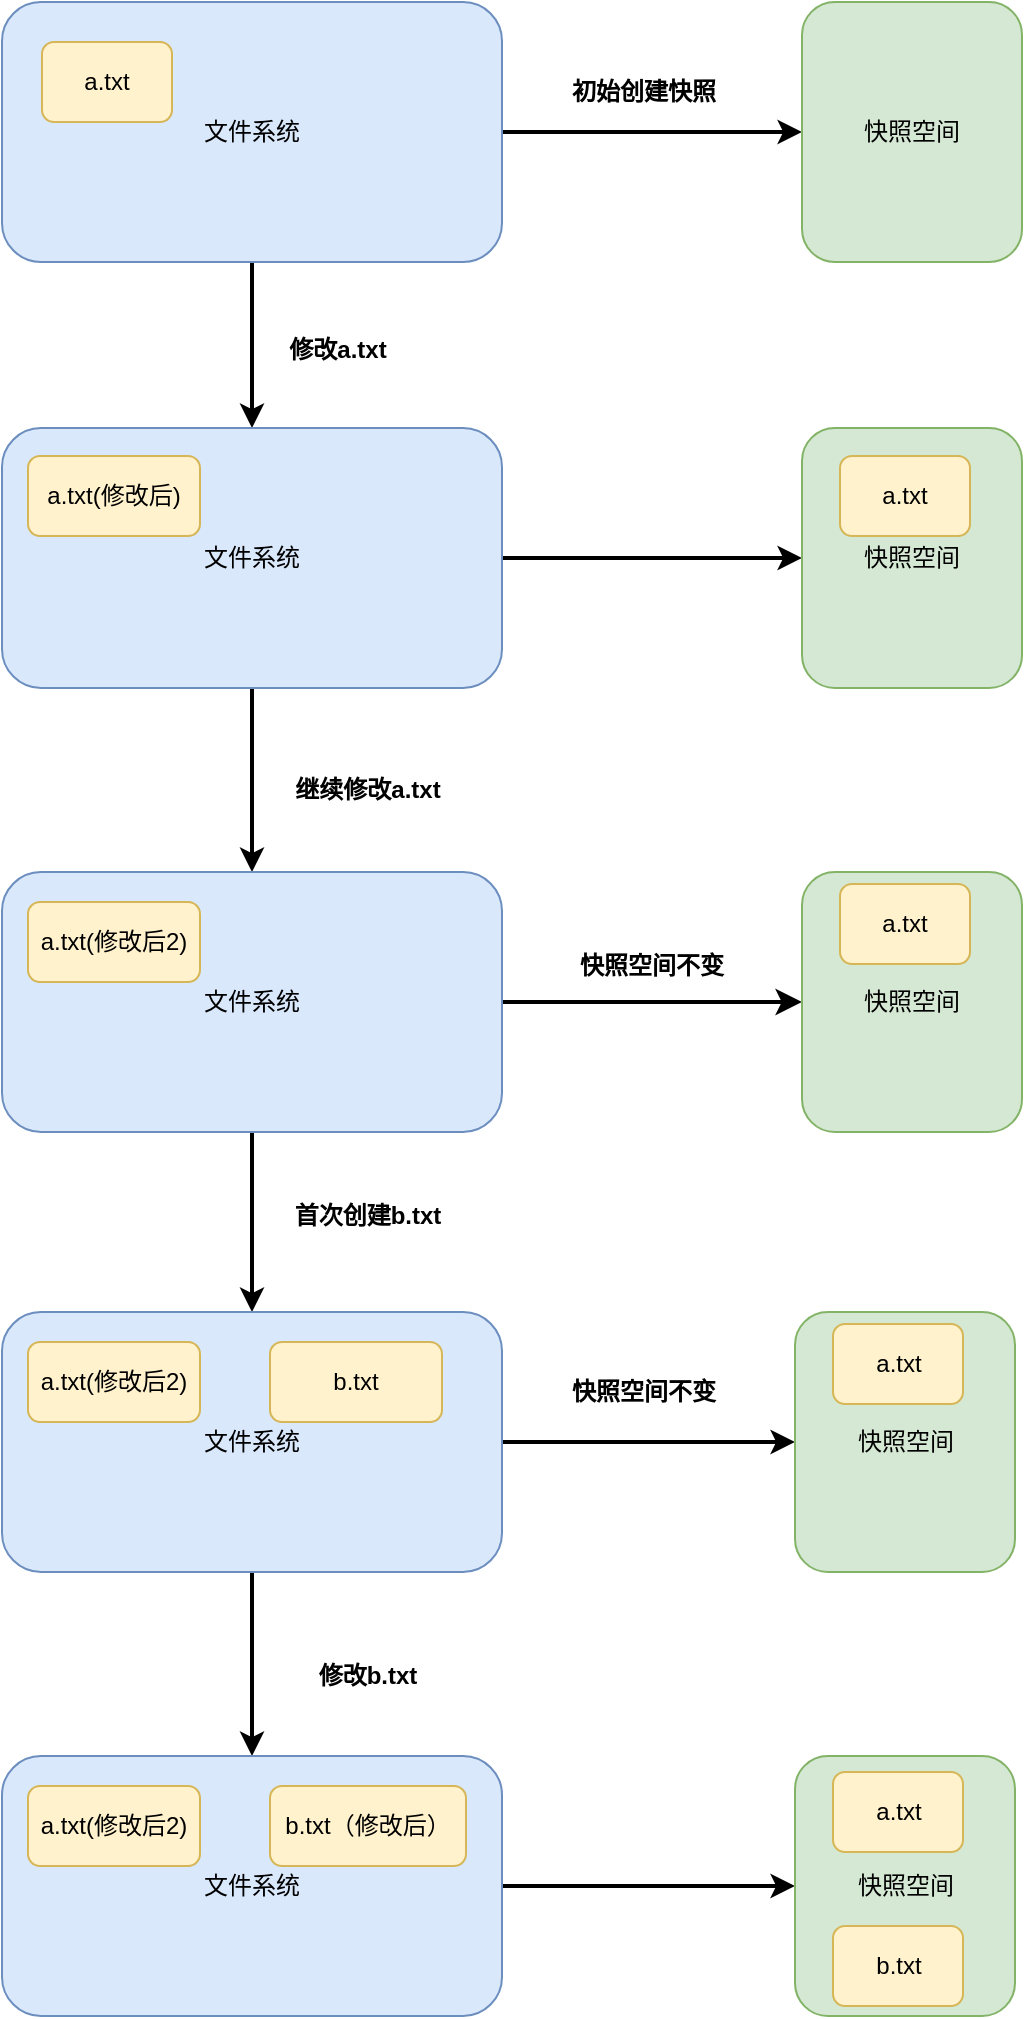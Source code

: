 <mxfile version="24.2.5" type="device">
  <diagram name="第 1 页" id="Zq5hhHanniEglTwSSbnj">
    <mxGraphModel dx="2440" dy="1008" grid="0" gridSize="10" guides="1" tooltips="1" connect="1" arrows="1" fold="1" page="0" pageScale="1" pageWidth="827" pageHeight="1169" math="0" shadow="0">
      <root>
        <mxCell id="0" />
        <mxCell id="1" parent="0" />
        <mxCell id="NkAMQDXU337Zg2D86OC2-5" style="edgeStyle=orthogonalEdgeStyle;rounded=0;orthogonalLoop=1;jettySize=auto;html=1;exitX=1;exitY=0.5;exitDx=0;exitDy=0;entryX=0;entryY=0.5;entryDx=0;entryDy=0;strokeWidth=2;" edge="1" parent="1" source="NkAMQDXU337Zg2D86OC2-1" target="NkAMQDXU337Zg2D86OC2-4">
          <mxGeometry relative="1" as="geometry" />
        </mxCell>
        <mxCell id="NkAMQDXU337Zg2D86OC2-12" style="edgeStyle=orthogonalEdgeStyle;rounded=0;orthogonalLoop=1;jettySize=auto;html=1;exitX=0.5;exitY=1;exitDx=0;exitDy=0;strokeWidth=2;" edge="1" parent="1" source="NkAMQDXU337Zg2D86OC2-1" target="NkAMQDXU337Zg2D86OC2-9">
          <mxGeometry relative="1" as="geometry" />
        </mxCell>
        <mxCell id="NkAMQDXU337Zg2D86OC2-1" value="文件系统" style="rounded=1;whiteSpace=wrap;html=1;fillColor=#dae8fc;strokeColor=#6c8ebf;" vertex="1" parent="1">
          <mxGeometry x="80" y="450" width="250" height="130" as="geometry" />
        </mxCell>
        <mxCell id="NkAMQDXU337Zg2D86OC2-3" value="a.txt" style="rounded=1;whiteSpace=wrap;html=1;fillColor=#fff2cc;strokeColor=#d6b656;" vertex="1" parent="1">
          <mxGeometry x="100" y="470" width="65" height="40" as="geometry" />
        </mxCell>
        <mxCell id="NkAMQDXU337Zg2D86OC2-4" value="快照空间" style="rounded=1;whiteSpace=wrap;html=1;fillColor=#d5e8d4;strokeColor=#82b366;" vertex="1" parent="1">
          <mxGeometry x="480" y="450" width="110" height="130" as="geometry" />
        </mxCell>
        <mxCell id="NkAMQDXU337Zg2D86OC2-6" value="&lt;b&gt;初始创建快照&lt;/b&gt;" style="text;html=1;align=center;verticalAlign=middle;whiteSpace=wrap;rounded=0;" vertex="1" parent="1">
          <mxGeometry x="356" y="480" width="90" height="30" as="geometry" />
        </mxCell>
        <mxCell id="NkAMQDXU337Zg2D86OC2-14" style="edgeStyle=orthogonalEdgeStyle;rounded=0;orthogonalLoop=1;jettySize=auto;html=1;exitX=1;exitY=0.5;exitDx=0;exitDy=0;entryX=0;entryY=0.5;entryDx=0;entryDy=0;strokeWidth=2;" edge="1" parent="1" source="NkAMQDXU337Zg2D86OC2-9" target="NkAMQDXU337Zg2D86OC2-11">
          <mxGeometry relative="1" as="geometry" />
        </mxCell>
        <mxCell id="NkAMQDXU337Zg2D86OC2-17" style="edgeStyle=orthogonalEdgeStyle;rounded=0;orthogonalLoop=1;jettySize=auto;html=1;exitX=0.5;exitY=1;exitDx=0;exitDy=0;entryX=0.5;entryY=0;entryDx=0;entryDy=0;strokeWidth=2;" edge="1" parent="1" source="NkAMQDXU337Zg2D86OC2-9" target="NkAMQDXU337Zg2D86OC2-16">
          <mxGeometry relative="1" as="geometry" />
        </mxCell>
        <mxCell id="NkAMQDXU337Zg2D86OC2-9" value="文件系统" style="rounded=1;whiteSpace=wrap;html=1;fillColor=#dae8fc;strokeColor=#6c8ebf;" vertex="1" parent="1">
          <mxGeometry x="80" y="663" width="250" height="130" as="geometry" />
        </mxCell>
        <mxCell id="NkAMQDXU337Zg2D86OC2-10" value="a.txt(修改后)" style="rounded=1;whiteSpace=wrap;html=1;fillColor=#fff2cc;strokeColor=#d6b656;" vertex="1" parent="1">
          <mxGeometry x="93" y="677" width="86" height="40" as="geometry" />
        </mxCell>
        <mxCell id="NkAMQDXU337Zg2D86OC2-11" value="快照空间" style="rounded=1;whiteSpace=wrap;html=1;fillColor=#d5e8d4;strokeColor=#82b366;" vertex="1" parent="1">
          <mxGeometry x="480" y="663" width="110" height="130" as="geometry" />
        </mxCell>
        <mxCell id="NkAMQDXU337Zg2D86OC2-13" value="&lt;b&gt;修改a.txt&lt;/b&gt;" style="text;html=1;align=center;verticalAlign=middle;whiteSpace=wrap;rounded=0;" vertex="1" parent="1">
          <mxGeometry x="203" y="609" width="90" height="30" as="geometry" />
        </mxCell>
        <mxCell id="NkAMQDXU337Zg2D86OC2-15" value="a.txt" style="rounded=1;whiteSpace=wrap;html=1;fillColor=#fff2cc;strokeColor=#d6b656;" vertex="1" parent="1">
          <mxGeometry x="499" y="677" width="65" height="40" as="geometry" />
        </mxCell>
        <mxCell id="NkAMQDXU337Zg2D86OC2-21" style="edgeStyle=orthogonalEdgeStyle;rounded=0;orthogonalLoop=1;jettySize=auto;html=1;exitX=1;exitY=0.5;exitDx=0;exitDy=0;entryX=0;entryY=0.5;entryDx=0;entryDy=0;endSize=7;strokeWidth=2;" edge="1" parent="1" source="NkAMQDXU337Zg2D86OC2-16" target="NkAMQDXU337Zg2D86OC2-19">
          <mxGeometry relative="1" as="geometry" />
        </mxCell>
        <mxCell id="NkAMQDXU337Zg2D86OC2-27" style="edgeStyle=orthogonalEdgeStyle;rounded=0;orthogonalLoop=1;jettySize=auto;html=1;exitX=0.5;exitY=1;exitDx=0;exitDy=0;entryX=0.5;entryY=0;entryDx=0;entryDy=0;strokeWidth=2;" edge="1" parent="1" source="NkAMQDXU337Zg2D86OC2-16" target="NkAMQDXU337Zg2D86OC2-24">
          <mxGeometry relative="1" as="geometry" />
        </mxCell>
        <mxCell id="NkAMQDXU337Zg2D86OC2-16" value="文件系统" style="rounded=1;whiteSpace=wrap;html=1;fillColor=#dae8fc;strokeColor=#6c8ebf;" vertex="1" parent="1">
          <mxGeometry x="80" y="885" width="250" height="130" as="geometry" />
        </mxCell>
        <mxCell id="NkAMQDXU337Zg2D86OC2-18" value="&lt;b&gt;继续修改a.txt&lt;/b&gt;" style="text;html=1;align=center;verticalAlign=middle;whiteSpace=wrap;rounded=0;" vertex="1" parent="1">
          <mxGeometry x="218" y="829" width="90" height="30" as="geometry" />
        </mxCell>
        <mxCell id="NkAMQDXU337Zg2D86OC2-19" value="快照空间" style="rounded=1;whiteSpace=wrap;html=1;fillColor=#d5e8d4;strokeColor=#82b366;" vertex="1" parent="1">
          <mxGeometry x="480" y="885" width="110" height="130" as="geometry" />
        </mxCell>
        <mxCell id="NkAMQDXU337Zg2D86OC2-20" value="a.txt" style="rounded=1;whiteSpace=wrap;html=1;fillColor=#fff2cc;strokeColor=#d6b656;" vertex="1" parent="1">
          <mxGeometry x="499" y="891" width="65" height="40" as="geometry" />
        </mxCell>
        <mxCell id="NkAMQDXU337Zg2D86OC2-22" value="&lt;b&gt;快照空间不变&lt;/b&gt;" style="text;html=1;align=center;verticalAlign=middle;whiteSpace=wrap;rounded=0;" vertex="1" parent="1">
          <mxGeometry x="360" y="917" width="90" height="30" as="geometry" />
        </mxCell>
        <mxCell id="NkAMQDXU337Zg2D86OC2-23" value="a.txt(修改后2)" style="rounded=1;whiteSpace=wrap;html=1;fillColor=#fff2cc;strokeColor=#d6b656;" vertex="1" parent="1">
          <mxGeometry x="93" y="900" width="86" height="40" as="geometry" />
        </mxCell>
        <mxCell id="NkAMQDXU337Zg2D86OC2-32" style="edgeStyle=orthogonalEdgeStyle;rounded=0;orthogonalLoop=1;jettySize=auto;html=1;exitX=1;exitY=0.5;exitDx=0;exitDy=0;entryX=0;entryY=0.5;entryDx=0;entryDy=0;strokeWidth=2;" edge="1" parent="1" source="NkAMQDXU337Zg2D86OC2-24" target="NkAMQDXU337Zg2D86OC2-30">
          <mxGeometry relative="1" as="geometry" />
        </mxCell>
        <mxCell id="NkAMQDXU337Zg2D86OC2-37" style="edgeStyle=orthogonalEdgeStyle;rounded=0;orthogonalLoop=1;jettySize=auto;html=1;exitX=0.5;exitY=1;exitDx=0;exitDy=0;entryX=0.5;entryY=0;entryDx=0;entryDy=0;strokeWidth=2;" edge="1" parent="1" source="NkAMQDXU337Zg2D86OC2-24" target="NkAMQDXU337Zg2D86OC2-34">
          <mxGeometry relative="1" as="geometry" />
        </mxCell>
        <mxCell id="NkAMQDXU337Zg2D86OC2-24" value="文件系统" style="rounded=1;whiteSpace=wrap;html=1;fillColor=#dae8fc;strokeColor=#6c8ebf;" vertex="1" parent="1">
          <mxGeometry x="80" y="1105" width="250" height="130" as="geometry" />
        </mxCell>
        <mxCell id="NkAMQDXU337Zg2D86OC2-25" value="a.txt(修改后2)" style="rounded=1;whiteSpace=wrap;html=1;fillColor=#fff2cc;strokeColor=#d6b656;" vertex="1" parent="1">
          <mxGeometry x="93" y="1120" width="86" height="40" as="geometry" />
        </mxCell>
        <mxCell id="NkAMQDXU337Zg2D86OC2-26" value="b.txt" style="rounded=1;whiteSpace=wrap;html=1;fillColor=#fff2cc;strokeColor=#d6b656;" vertex="1" parent="1">
          <mxGeometry x="214" y="1120" width="86" height="40" as="geometry" />
        </mxCell>
        <mxCell id="NkAMQDXU337Zg2D86OC2-28" value="&lt;b&gt;首次创建b.txt&lt;/b&gt;" style="text;html=1;align=center;verticalAlign=middle;whiteSpace=wrap;rounded=0;" vertex="1" parent="1">
          <mxGeometry x="218" y="1042" width="90" height="30" as="geometry" />
        </mxCell>
        <mxCell id="NkAMQDXU337Zg2D86OC2-30" value="快照空间" style="rounded=1;whiteSpace=wrap;html=1;fillColor=#d5e8d4;strokeColor=#82b366;" vertex="1" parent="1">
          <mxGeometry x="476.5" y="1105" width="110" height="130" as="geometry" />
        </mxCell>
        <mxCell id="NkAMQDXU337Zg2D86OC2-31" value="a.txt" style="rounded=1;whiteSpace=wrap;html=1;fillColor=#fff2cc;strokeColor=#d6b656;" vertex="1" parent="1">
          <mxGeometry x="495.5" y="1111" width="65" height="40" as="geometry" />
        </mxCell>
        <mxCell id="NkAMQDXU337Zg2D86OC2-33" value="&lt;b&gt;快照空间不变&lt;/b&gt;" style="text;html=1;align=center;verticalAlign=middle;whiteSpace=wrap;rounded=0;" vertex="1" parent="1">
          <mxGeometry x="356" y="1130" width="90" height="30" as="geometry" />
        </mxCell>
        <mxCell id="NkAMQDXU337Zg2D86OC2-42" style="edgeStyle=orthogonalEdgeStyle;rounded=0;orthogonalLoop=1;jettySize=auto;html=1;exitX=1;exitY=0.5;exitDx=0;exitDy=0;entryX=0;entryY=0.5;entryDx=0;entryDy=0;strokeWidth=2;" edge="1" parent="1" source="NkAMQDXU337Zg2D86OC2-34" target="NkAMQDXU337Zg2D86OC2-41">
          <mxGeometry relative="1" as="geometry" />
        </mxCell>
        <mxCell id="NkAMQDXU337Zg2D86OC2-34" value="文件系统" style="rounded=1;whiteSpace=wrap;html=1;fillColor=#dae8fc;strokeColor=#6c8ebf;" vertex="1" parent="1">
          <mxGeometry x="80" y="1327" width="250" height="130" as="geometry" />
        </mxCell>
        <mxCell id="NkAMQDXU337Zg2D86OC2-35" value="b.txt（修改后）" style="rounded=1;whiteSpace=wrap;html=1;fillColor=#fff2cc;strokeColor=#d6b656;" vertex="1" parent="1">
          <mxGeometry x="214" y="1342" width="98" height="40" as="geometry" />
        </mxCell>
        <mxCell id="NkAMQDXU337Zg2D86OC2-36" value="a.txt(修改后2)" style="rounded=1;whiteSpace=wrap;html=1;fillColor=#fff2cc;strokeColor=#d6b656;" vertex="1" parent="1">
          <mxGeometry x="93" y="1342" width="86" height="40" as="geometry" />
        </mxCell>
        <mxCell id="NkAMQDXU337Zg2D86OC2-38" value="&lt;b&gt;修改b.txt&lt;/b&gt;" style="text;html=1;align=center;verticalAlign=middle;whiteSpace=wrap;rounded=0;" vertex="1" parent="1">
          <mxGeometry x="218" y="1272" width="90" height="30" as="geometry" />
        </mxCell>
        <mxCell id="NkAMQDXU337Zg2D86OC2-41" value="快照空间" style="rounded=1;whiteSpace=wrap;html=1;fillColor=#d5e8d4;strokeColor=#82b366;" vertex="1" parent="1">
          <mxGeometry x="476.5" y="1327" width="110" height="130" as="geometry" />
        </mxCell>
        <mxCell id="NkAMQDXU337Zg2D86OC2-44" value="a.txt" style="rounded=1;whiteSpace=wrap;html=1;fillColor=#fff2cc;strokeColor=#d6b656;" vertex="1" parent="1">
          <mxGeometry x="495.5" y="1335" width="65" height="40" as="geometry" />
        </mxCell>
        <mxCell id="NkAMQDXU337Zg2D86OC2-45" value="b.txt" style="rounded=1;whiteSpace=wrap;html=1;fillColor=#fff2cc;strokeColor=#d6b656;" vertex="1" parent="1">
          <mxGeometry x="495.5" y="1412" width="65" height="40" as="geometry" />
        </mxCell>
      </root>
    </mxGraphModel>
  </diagram>
</mxfile>
